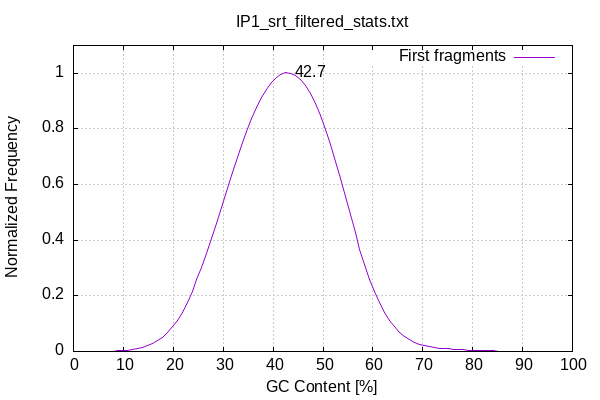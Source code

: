 
            set terminal png size 600,400 truecolor
            set output "/home/qianhui/deaf1_chipseq/data/02_data_processed/samplestats/IP1_srt_filtered_stats/gc-content.png"
            set grid xtics ytics y2tics back lc rgb "#cccccc"
            set title "IP1_srt_filtered_stats.txt" noenhanced
            set ylabel "Normalized Frequency"
            set xlabel "GC Content [%]"
            set yrange [0:1.1]
            set label sprintf("%.1f",42.71) at 42.71,1 front offset 1,0
            plot '-' smooth csplines with lines lc 1 title 'First fragments' 
        0	0.000021
2	0.000081
4	0.000244
6	0.000621
8	0.001476
10	0.003178
12	0.007061
14	0.014695
16	0.029186
18	0.053928
20	0.093139
22	0.149035
24	0.224851
26	0.316216
28	0.422181
30	0.535640
32	0.650075
34	0.757489
36	0.852055
38	0.925547
40	0.975417
42	1.000000
44	0.998280
46	0.968118
48	0.910728
50	0.824898
52	0.712487
54	0.584893
56	0.454536
58	0.333936
60	0.231560
62	0.152921
64	0.095983
66	0.058927
68	0.036051
70	0.022516
72	0.015027
74	0.010801
76	0.008031
78	0.005916
80	0.004386
82	0.003136
84	0.002140
86	0.001306
88	0.000789
90	0.000379
92	0.000173
94	0.000065
96	0.000025
98	0.000007
end
